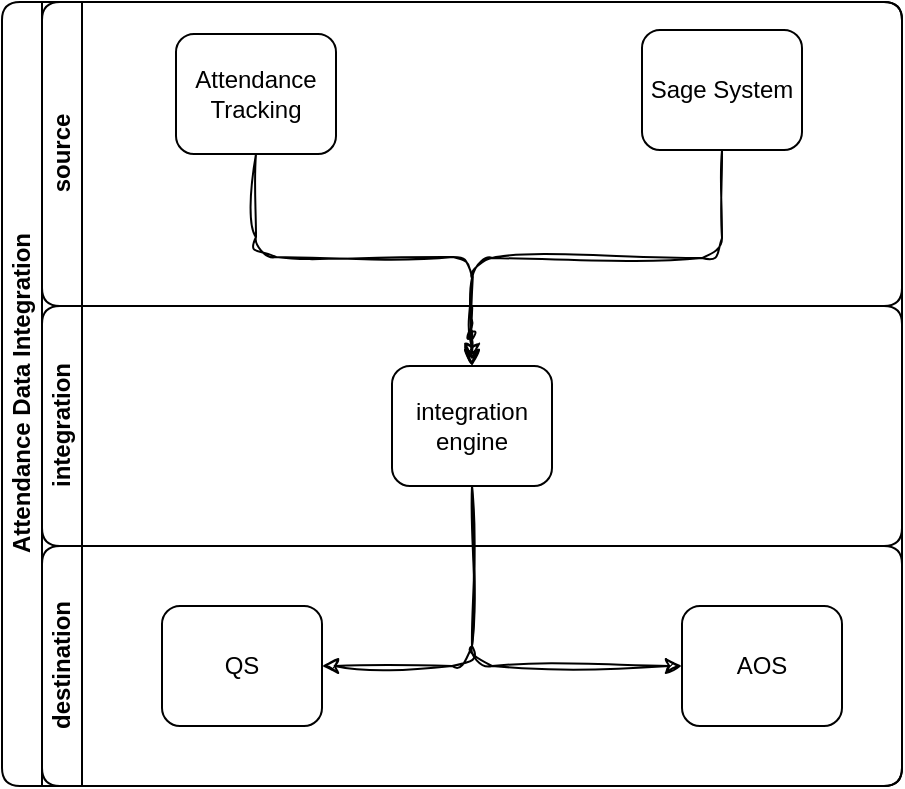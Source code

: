 <mxfile version="24.0.8" type="github">
  <diagram id="prtHgNgQTEPvFCAcTncT" name="Page-1">
    <mxGraphModel dx="954" dy="606" grid="0" gridSize="10" guides="1" tooltips="1" connect="1" arrows="1" fold="1" page="1" pageScale="1" pageWidth="827" pageHeight="1169" background="#ffffff" math="0" shadow="0">
      <root>
        <mxCell id="0" />
        <mxCell id="1" parent="0" />
        <mxCell id="dNxyNK7c78bLwvsdeMH5-19" value="Attendance Data Integration" style="swimlane;html=1;childLayout=stackLayout;resizeParent=1;resizeParentMax=0;horizontal=0;startSize=20;horizontalStack=0;rounded=1;" parent="1" vertex="1">
          <mxGeometry x="153" y="104" width="450" height="392" as="geometry" />
        </mxCell>
        <mxCell id="m5nlZjeAT4ph3QyNwGF6-16" value="" style="edgeStyle=orthogonalEdgeStyle;rounded=1;sketch=1;hachureGap=4;jiggle=2;curveFitting=1;orthogonalLoop=1;jettySize=auto;html=1;fontFamily=Architects Daughter;fontSource=https%3A%2F%2Ffonts.googleapis.com%2Fcss%3Ffamily%3DArchitects%2BDaughter;" edge="1" parent="dNxyNK7c78bLwvsdeMH5-19" source="dNxyNK7c78bLwvsdeMH5-20" target="dNxyNK7c78bLwvsdeMH5-26">
          <mxGeometry relative="1" as="geometry" />
        </mxCell>
        <mxCell id="dNxyNK7c78bLwvsdeMH5-20" value="source" style="swimlane;html=1;startSize=20;horizontal=0;rounded=1;" parent="dNxyNK7c78bLwvsdeMH5-19" vertex="1">
          <mxGeometry x="20" width="430" height="152" as="geometry" />
        </mxCell>
        <mxCell id="dNxyNK7c78bLwvsdeMH5-24" value="Sage System" style="rounded=1;whiteSpace=wrap;html=1;fontFamily=Helvetica;fontSize=12;fontColor=#000000;align=center;" parent="dNxyNK7c78bLwvsdeMH5-20" vertex="1">
          <mxGeometry x="300" y="14" width="80" height="60" as="geometry" />
        </mxCell>
        <mxCell id="m5nlZjeAT4ph3QyNwGF6-12" style="edgeStyle=orthogonalEdgeStyle;rounded=1;sketch=1;hachureGap=4;jiggle=2;curveFitting=1;orthogonalLoop=1;jettySize=auto;html=1;exitX=0.5;exitY=1;exitDx=0;exitDy=0;fontFamily=Architects Daughter;fontSource=https%3A%2F%2Ffonts.googleapis.com%2Fcss%3Ffamily%3DArchitects%2BDaughter;" edge="1" parent="dNxyNK7c78bLwvsdeMH5-20" source="m5nlZjeAT4ph3QyNwGF6-11">
          <mxGeometry relative="1" as="geometry">
            <mxPoint x="215" y="179" as="targetPoint" />
          </mxGeometry>
        </mxCell>
        <mxCell id="m5nlZjeAT4ph3QyNwGF6-11" value="Attendance Tracking" style="rounded=1;whiteSpace=wrap;html=1;fontFamily=Helvetica;fontSize=12;fontColor=#000000;align=center;" vertex="1" parent="dNxyNK7c78bLwvsdeMH5-20">
          <mxGeometry x="67" y="16" width="80" height="60" as="geometry" />
        </mxCell>
        <mxCell id="dNxyNK7c78bLwvsdeMH5-21" value="integration" style="swimlane;html=1;startSize=20;horizontal=0;rounded=1;" parent="dNxyNK7c78bLwvsdeMH5-19" vertex="1">
          <mxGeometry x="20" y="152" width="430" height="120" as="geometry" />
        </mxCell>
        <mxCell id="dNxyNK7c78bLwvsdeMH5-26" value="integration engine" style="rounded=1;whiteSpace=wrap;html=1;fontFamily=Helvetica;fontSize=12;fontColor=#000000;align=center;" parent="dNxyNK7c78bLwvsdeMH5-21" vertex="1">
          <mxGeometry x="175" y="30" width="80" height="60" as="geometry" />
        </mxCell>
        <mxCell id="dNxyNK7c78bLwvsdeMH5-22" value="destination" style="swimlane;html=1;startSize=20;horizontal=0;rounded=1;" parent="dNxyNK7c78bLwvsdeMH5-19" vertex="1">
          <mxGeometry x="20" y="272" width="430" height="120" as="geometry" />
        </mxCell>
        <mxCell id="dNxyNK7c78bLwvsdeMH5-34" value="AOS" style="rounded=1;whiteSpace=wrap;html=1;fontFamily=Helvetica;fontSize=12;fontColor=#000000;align=center;" parent="dNxyNK7c78bLwvsdeMH5-22" vertex="1">
          <mxGeometry x="320" y="30" width="80" height="60" as="geometry" />
        </mxCell>
        <mxCell id="m5nlZjeAT4ph3QyNwGF6-1" value="QS" style="rounded=1;whiteSpace=wrap;html=1;fontFamily=Helvetica;fontSize=12;fontColor=#000000;align=center;" vertex="1" parent="dNxyNK7c78bLwvsdeMH5-22">
          <mxGeometry x="60" y="30" width="80" height="60" as="geometry" />
        </mxCell>
        <mxCell id="m5nlZjeAT4ph3QyNwGF6-8" style="edgeStyle=orthogonalEdgeStyle;rounded=1;sketch=1;hachureGap=4;jiggle=2;curveFitting=1;orthogonalLoop=1;jettySize=auto;html=1;exitX=0.5;exitY=1;exitDx=0;exitDy=0;entryX=0.5;entryY=0;entryDx=0;entryDy=0;fontFamily=Architects Daughter;fontSource=https%3A%2F%2Ffonts.googleapis.com%2Fcss%3Ffamily%3DArchitects%2BDaughter;" edge="1" parent="dNxyNK7c78bLwvsdeMH5-19" source="dNxyNK7c78bLwvsdeMH5-24" target="dNxyNK7c78bLwvsdeMH5-26">
          <mxGeometry relative="1" as="geometry" />
        </mxCell>
        <mxCell id="m5nlZjeAT4ph3QyNwGF6-9" style="edgeStyle=orthogonalEdgeStyle;rounded=1;sketch=1;hachureGap=4;jiggle=2;curveFitting=1;orthogonalLoop=1;jettySize=auto;html=1;exitX=0.5;exitY=1;exitDx=0;exitDy=0;entryX=0;entryY=0.5;entryDx=0;entryDy=0;fontFamily=Architects Daughter;fontSource=https%3A%2F%2Ffonts.googleapis.com%2Fcss%3Ffamily%3DArchitects%2BDaughter;" edge="1" parent="dNxyNK7c78bLwvsdeMH5-19" source="dNxyNK7c78bLwvsdeMH5-26" target="dNxyNK7c78bLwvsdeMH5-34">
          <mxGeometry relative="1" as="geometry" />
        </mxCell>
        <mxCell id="m5nlZjeAT4ph3QyNwGF6-10" style="edgeStyle=orthogonalEdgeStyle;rounded=1;sketch=1;hachureGap=4;jiggle=2;curveFitting=1;orthogonalLoop=1;jettySize=auto;html=1;exitX=0.5;exitY=1;exitDx=0;exitDy=0;entryX=1;entryY=0.5;entryDx=0;entryDy=0;fontFamily=Architects Daughter;fontSource=https%3A%2F%2Ffonts.googleapis.com%2Fcss%3Ffamily%3DArchitects%2BDaughter;" edge="1" parent="dNxyNK7c78bLwvsdeMH5-19" source="dNxyNK7c78bLwvsdeMH5-26" target="m5nlZjeAT4ph3QyNwGF6-1">
          <mxGeometry relative="1" as="geometry" />
        </mxCell>
      </root>
    </mxGraphModel>
  </diagram>
</mxfile>
